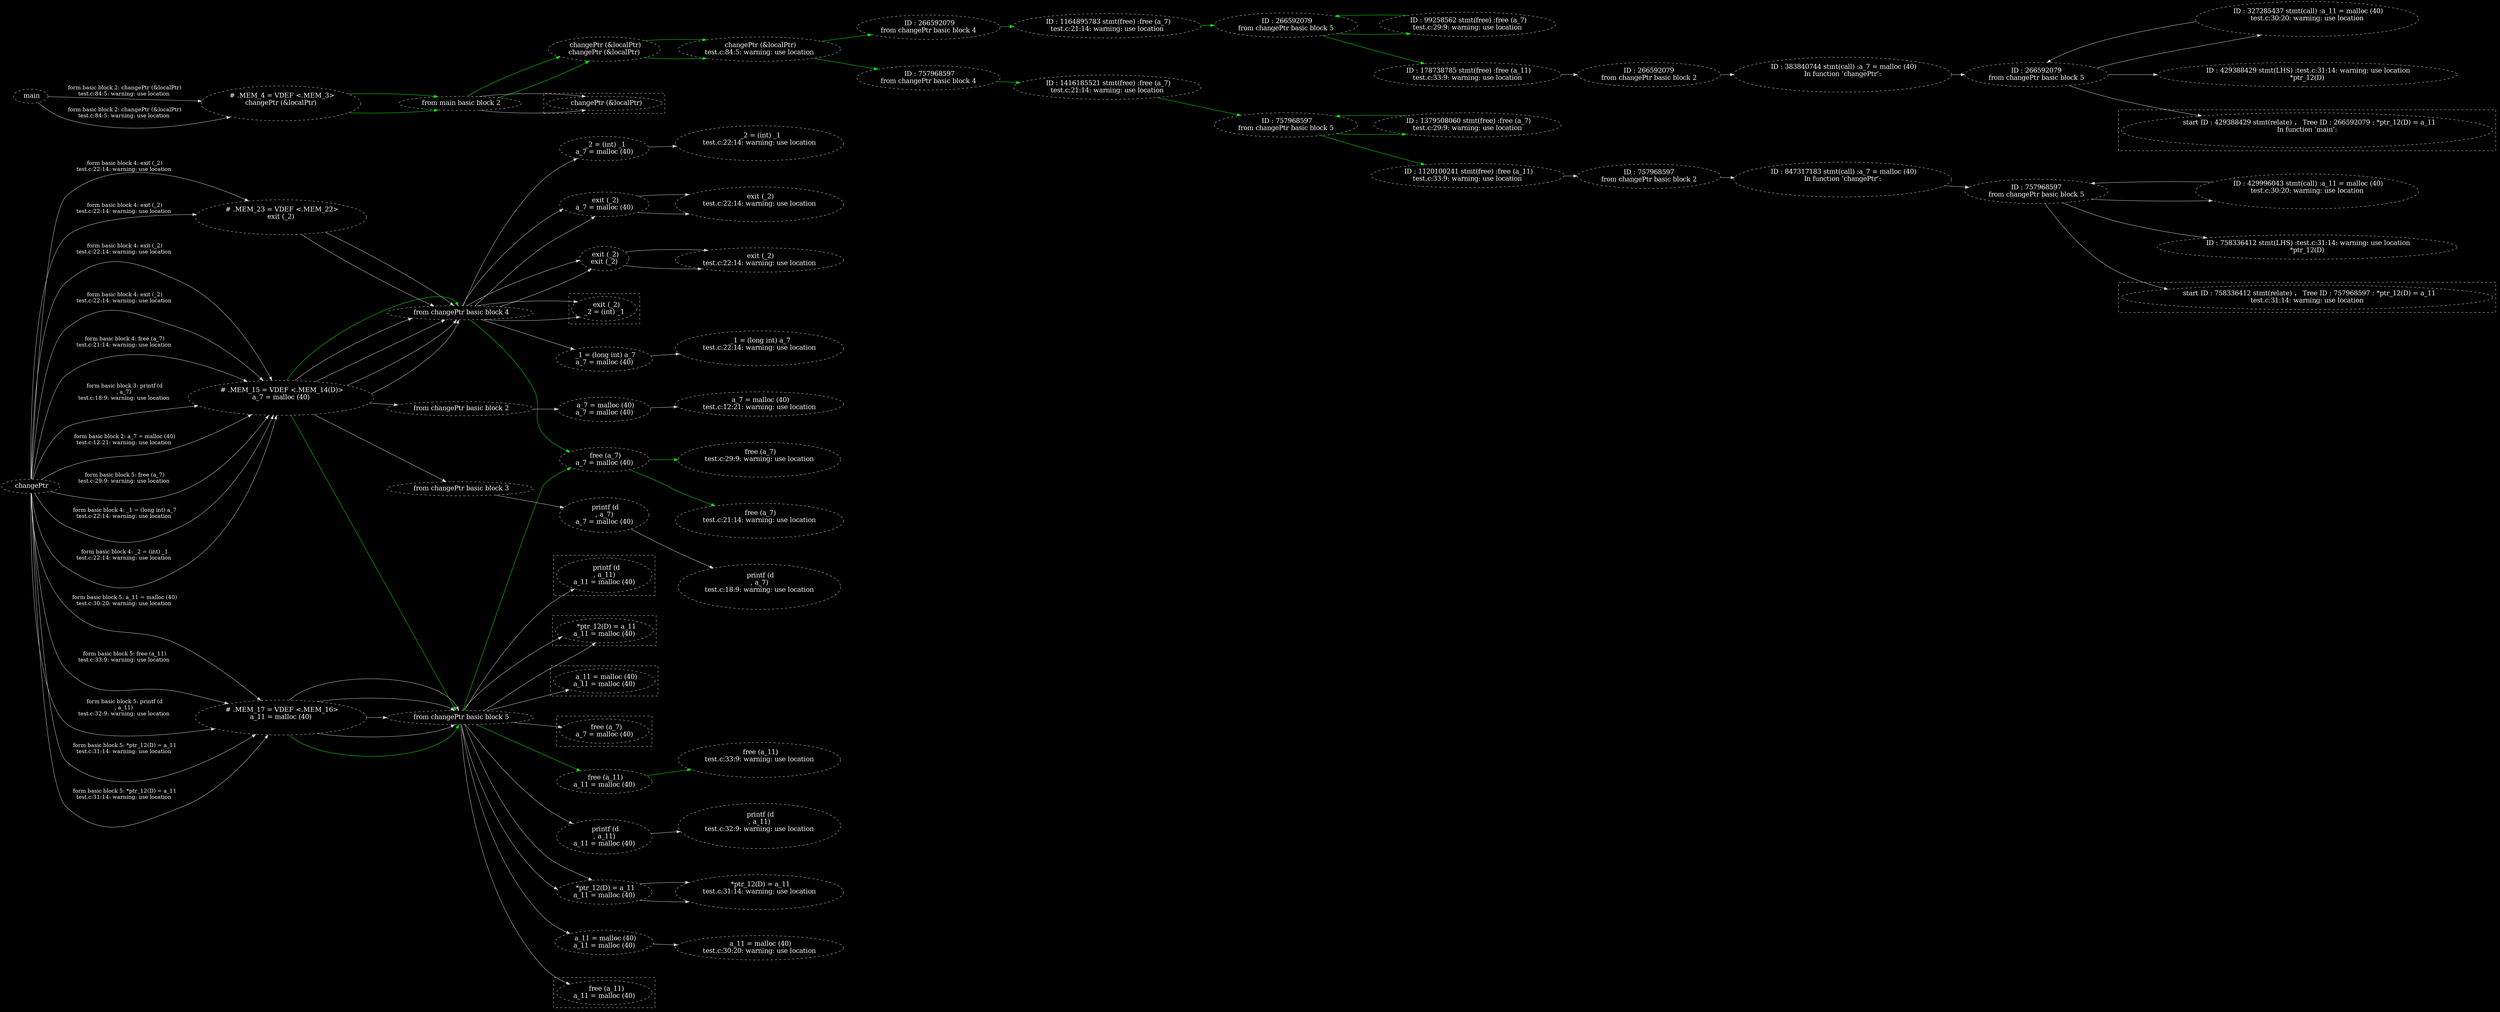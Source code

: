 digraph {   graph [bgcolor=black];node [fillcolor=black color=lightgray     fontsize = 18 fontcolor=white  style="filled,dashed"]; edge [color=lightgray]; constraint=false ;rankdir = LR; rank=same; nodesep=1.0; 


" changePtr
"->


" # .MEM_15 = VDEF <.MEM_14(D)>
a_7 = malloc (40)

"

[fontsize = 15 fontcolor=white;label=" form basic block 5: free (a_7)
test.c:29:9: warning: use location

" ]

" # .MEM_15 = VDEF <.MEM_14(D)>
a_7 = malloc (40)

"->

" from changePtr basic block 5"

->" free (a_7)
a_7 = malloc (40)
"

->" free (a_7)
test.c:29:9: warning: use location

"

[color="green" ]


" changePtr
"->


" # .MEM_15 = VDEF <.MEM_14(D)>
a_7 = malloc (40)

"

[fontsize = 15 fontcolor=white;label=" form basic block 4: _1 = (long int) a_7
test.c:22:14: warning: use location

" ]

" # .MEM_15 = VDEF <.MEM_14(D)>
a_7 = malloc (40)

"->

" from changePtr basic block 4"

->" _1 = (long int) a_7
a_7 = malloc (40)
"

->" _1 = (long int) a_7
test.c:22:14: warning: use location

"

" changePtr
"->


" # .MEM_15 = VDEF <.MEM_14(D)>
a_7 = malloc (40)

"

[fontsize = 15 fontcolor=white;label=" form basic block 4: _2 = (int) _1
test.c:22:14: warning: use location

" ]

" # .MEM_15 = VDEF <.MEM_14(D)>
a_7 = malloc (40)

"->

" from changePtr basic block 4"

->" _2 = (int) _1
a_7 = malloc (40)
"

->" _2 = (int) _1
test.c:22:14: warning: use location

"

" changePtr
"->


" # .MEM_15 = VDEF <.MEM_14(D)>
a_7 = malloc (40)

"

[fontsize = 15 fontcolor=white;label=" form basic block 4: exit (_2)
test.c:22:14: warning: use location

" ]

" # .MEM_15 = VDEF <.MEM_14(D)>
a_7 = malloc (40)

"->

" from changePtr basic block 4"

->" exit (_2)
a_7 = malloc (40)
"

->" exit (_2)
test.c:22:14: warning: use location

"


" changePtr
"->


" # .MEM_15 = VDEF <.MEM_14(D)>
a_7 = malloc (40)

"

[fontsize = 15 fontcolor=white;label=" form basic block 4: exit (_2)
test.c:22:14: warning: use location

" ]

" # .MEM_15 = VDEF <.MEM_14(D)>
a_7 = malloc (40)

"->

" from changePtr basic block 4"

->" exit (_2)
a_7 = malloc (40)
"

->" exit (_2)
test.c:22:14: warning: use location

"


" changePtr
"->


" # .MEM_15 = VDEF <.MEM_14(D)>
a_7 = malloc (40)

"

[fontsize = 15 fontcolor=white;label=" form basic block 4: free (a_7)
test.c:21:14: warning: use location

" ]

" # .MEM_15 = VDEF <.MEM_14(D)>
a_7 = malloc (40)

"->

" from changePtr basic block 4"

->" free (a_7)
a_7 = malloc (40)
"

->" free (a_7)
test.c:21:14: warning: use location

"

[color="green" ]


" changePtr
"->


" # .MEM_15 = VDEF <.MEM_14(D)>
a_7 = malloc (40)

"

[fontsize = 15 fontcolor=white;label=" form basic block 3: printf (d
, a_7)
test.c:18:9: warning: use location

" ]

" # .MEM_15 = VDEF <.MEM_14(D)>
a_7 = malloc (40)

"->

" from changePtr basic block 3"

->" printf (d
, a_7)
a_7 = malloc (40)
"

->" printf (d
, a_7)
test.c:18:9: warning: use location

"


" changePtr
"->


" # .MEM_15 = VDEF <.MEM_14(D)>
a_7 = malloc (40)

"

[fontsize = 15 fontcolor=white;label=" form basic block 2: a_7 = malloc (40)
test.c:12:21: warning: use location
" ]

" # .MEM_15 = VDEF <.MEM_14(D)>
a_7 = malloc (40)

"->

" from changePtr basic block 2"

->" a_7 = malloc (40)
a_7 = malloc (40)
"

->" a_7 = malloc (40)
test.c:12:21: warning: use location
"


" from changePtr basic block 5"

->subgraph cluster_670587902 { color=lightgrey; style ="dashed";"  free (a_7)
a_7 = malloc (40)
";}



 




" changePtr
"->


" # .MEM_23 = VDEF <.MEM_22>
exit (_2)

"

[fontsize = 15 fontcolor=white;label=" form basic block 4: exit (_2)
test.c:22:14: warning: use location
" ]

" # .MEM_23 = VDEF <.MEM_22>
exit (_2)

"->

" from changePtr basic block 4"

->" exit (_2)
exit (_2)
"

->" exit (_2)
test.c:22:14: warning: use location
"


" changePtr
"->


" # .MEM_23 = VDEF <.MEM_22>
exit (_2)

"

[fontsize = 15 fontcolor=white;label=" form basic block 4: exit (_2)
test.c:22:14: warning: use location
" ]

" # .MEM_23 = VDEF <.MEM_22>
exit (_2)

"->

" from changePtr basic block 4"

->" exit (_2)
exit (_2)
"

->" exit (_2)
test.c:22:14: warning: use location
"


" from changePtr basic block 4"

->subgraph cluster_622907109 { color=lightgrey; style ="dashed";"  exit (_2)
_2 = (int) _1
";}

" from changePtr basic block 4"

->subgraph cluster_117705789 { color=lightgrey; style ="dashed";"  exit (_2)
_2 = (int) _1
";}



 




" changePtr
"->


" # .MEM_17 = VDEF <.MEM_16>
a_11 = malloc (40)

"

[fontsize = 15 fontcolor=white;label=" form basic block 5: free (a_11)
test.c:33:9: warning: use location

" ]

" # .MEM_17 = VDEF <.MEM_16>
a_11 = malloc (40)

"->

" from changePtr basic block 5"

->" free (a_11)
a_11 = malloc (40)
"

->" free (a_11)
test.c:33:9: warning: use location

"

[color="green" ]


" changePtr
"->


" # .MEM_17 = VDEF <.MEM_16>
a_11 = malloc (40)

"

[fontsize = 15 fontcolor=white;label=" form basic block 5: printf (d
, a_11)
test.c:32:9: warning: use location

" ]

" # .MEM_17 = VDEF <.MEM_16>
a_11 = malloc (40)

"->

" from changePtr basic block 5"

->" printf (d
, a_11)
a_11 = malloc (40)
"

->" printf (d
, a_11)
test.c:32:9: warning: use location

"


" changePtr
"->


" # .MEM_17 = VDEF <.MEM_16>
a_11 = malloc (40)

"

[fontsize = 15 fontcolor=white;label=" form basic block 5: *ptr_12(D) = a_11
test.c:31:14: warning: use location

" ]

" # .MEM_17 = VDEF <.MEM_16>
a_11 = malloc (40)

"->

" from changePtr basic block 5"

->" *ptr_12(D) = a_11
a_11 = malloc (40)
"

->" *ptr_12(D) = a_11
test.c:31:14: warning: use location

"


" changePtr
"->


" # .MEM_17 = VDEF <.MEM_16>
a_11 = malloc (40)

"

[fontsize = 15 fontcolor=white;label=" form basic block 5: *ptr_12(D) = a_11
test.c:31:14: warning: use location

" ]

" # .MEM_17 = VDEF <.MEM_16>
a_11 = malloc (40)

"->

" from changePtr basic block 5"

->" *ptr_12(D) = a_11
a_11 = malloc (40)
"

->" *ptr_12(D) = a_11
test.c:31:14: warning: use location

"


" changePtr
"->


" # .MEM_17 = VDEF <.MEM_16>
a_11 = malloc (40)

"

[fontsize = 15 fontcolor=white;label=" form basic block 5: a_11 = malloc (40)
test.c:30:20: warning: use location
" ]

" # .MEM_17 = VDEF <.MEM_16>
a_11 = malloc (40)

"->

" from changePtr basic block 5"

->" a_11 = malloc (40)
a_11 = malloc (40)
"

->" a_11 = malloc (40)
test.c:30:20: warning: use location
"


" from changePtr basic block 5"

->subgraph cluster_2134144558 { color=lightgrey; style ="dashed";"  free (a_11)
a_11 = malloc (40)
";}

" from changePtr basic block 5"

->subgraph cluster_70725700 { color=lightgrey; style ="dashed";"  printf (d
, a_11)
a_11 = malloc (40)
";}

" from changePtr basic block 5"

->subgraph cluster_511547726 { color=lightgrey; style ="dashed";"  *ptr_12(D) = a_11
a_11 = malloc (40)
";}

" from changePtr basic block 5"

->subgraph cluster_1446683564 { color=lightgrey; style ="dashed";"  *ptr_12(D) = a_11
a_11 = malloc (40)
";}

" from changePtr basic block 5"

->subgraph cluster_1159317818 { color=lightgrey; style ="dashed";"  a_11 = malloc (40)
a_11 = malloc (40)
";}



 




" main
"->


" # .MEM_4 = VDEF <.MEM_3>
changePtr (&localPtr)

"

[fontsize = 15 fontcolor=white;label=" form basic block 2: changePtr (&localPtr)
test.c:84:5: warning: use location
" ]

" # .MEM_4 = VDEF <.MEM_3>
changePtr (&localPtr)

"->

" from main basic block 2"

->" changePtr (&localPtr)
changePtr (&localPtr)
"

->" changePtr (&localPtr)
test.c:84:5: warning: use location
"


->" ID : 266592079
from changePtr basic block 4"->

" ID : 1164895783 stmt(free) :free (a_7)
test.c:21:14: warning: use location
"

[color="green" ]

" ID : 1164895783 stmt(free) :free (a_7)
test.c:21:14: warning: use location
"


->" ID : 266592079
from changePtr basic block 5"->

" ID : 99258562 stmt(free) :free (a_7)
test.c:29:9: warning: use location
"

[color="green" ]

" ID : 99258562 stmt(free) :free (a_7)
test.c:29:9: warning: use location
"


->" ID : 266592079
from changePtr basic block 5"->

" ID : 178738785 stmt(free) :free (a_11)
test.c:33:9: warning: use location
"

[color="green" ]

" ID : 178738785 stmt(free) :free (a_11)
test.c:33:9: warning: use location
"


->"ID : 266592079
from changePtr basic block 2"->

" ID : 383840744 stmt(call) :a_7 = malloc (40)
In function ‘changePtr’:

"

->"ID : 266592079
from changePtr basic block 5"->

" ID : 327285437 stmt(call) :a_11 = malloc (40)
test.c:30:20: warning: use location

"


->"ID : 266592079
from changePtr basic block 5"->


" ID : 429388429 stmt(LHS) :test.c:31:14: warning: use location
*ptr_12(D)
"


" main
"->


" # .MEM_4 = VDEF <.MEM_3>
changePtr (&localPtr)

"

[fontsize = 15 fontcolor=white;label=" form basic block 2: changePtr (&localPtr)
test.c:84:5: warning: use location
" ]

" # .MEM_4 = VDEF <.MEM_3>
changePtr (&localPtr)

"->

" from main basic block 2"

->" changePtr (&localPtr)
changePtr (&localPtr)
"

->" changePtr (&localPtr)
test.c:84:5: warning: use location
"


->" ID : 757968597
from changePtr basic block 4"->

" ID : 1416185521 stmt(free) :free (a_7)
test.c:21:14: warning: use location
"

[color="green" ]

" ID : 1416185521 stmt(free) :free (a_7)
test.c:21:14: warning: use location
"


->" ID : 757968597
from changePtr basic block 5"->

" ID : 1379508060 stmt(free) :free (a_7)
test.c:29:9: warning: use location
"

[color="green" ]

" ID : 1379508060 stmt(free) :free (a_7)
test.c:29:9: warning: use location
"


->" ID : 757968597
from changePtr basic block 5"->

" ID : 1120100241 stmt(free) :free (a_11)
test.c:33:9: warning: use location
"

[color="green" ]

" ID : 1120100241 stmt(free) :free (a_11)
test.c:33:9: warning: use location
"


->"ID : 757968597
from changePtr basic block 2"->

" ID : 847317183 stmt(call) :a_7 = malloc (40)
In function ‘changePtr’:

"

->"ID : 757968597
from changePtr basic block 5"->

" ID : 429996043 stmt(call) :a_11 = malloc (40)
test.c:30:20: warning: use location

"


->"ID : 757968597
from changePtr basic block 5"->


" ID : 758336412 stmt(LHS) :test.c:31:14: warning: use location
*ptr_12(D)
"


" from main basic block 2"

->subgraph cluster_1444580040 { color=lightgrey; style ="dashed";"  changePtr (&localPtr)
";}

" from main basic block 2"

->subgraph cluster_34967832 { color=lightgrey; style ="dashed";"  changePtr (&localPtr)
";}

"ID : 266592079
from changePtr basic block 5"->

subgraph cluster_1091299039 { color=lightgrey; style ="dashed";"  start ID : 429388429 stmt(relate) ， Tree ID : 266592079 : *ptr_12(D) = a_11
In function ‘main’:

";}

"ID : 757968597
from changePtr basic block 5"->

subgraph cluster_1705964844 { color=lightgrey; style ="dashed";"  start ID : 758336412 stmt(relate) ， Tree ID : 757968597 : *ptr_12(D) = a_11
test.c:31:14: warning: use location
";}



  }
